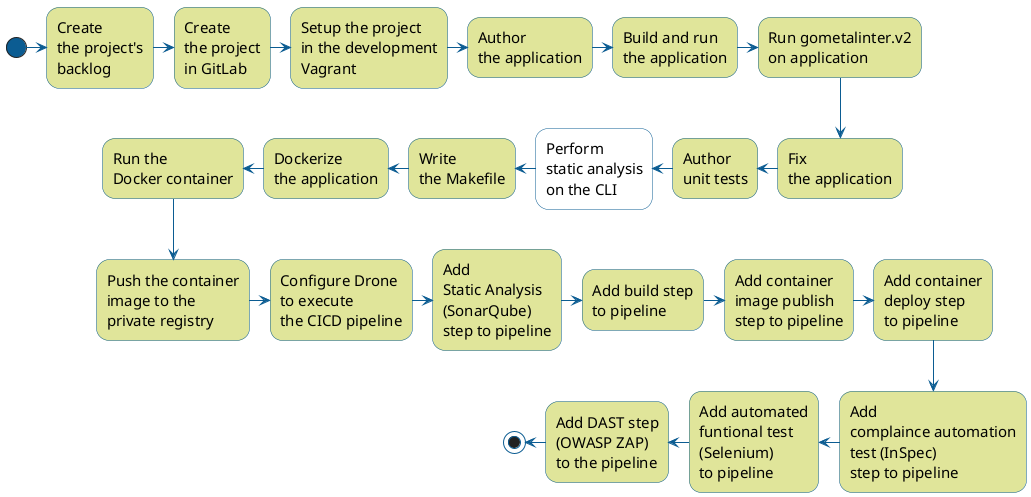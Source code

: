 @startuml
skinparam shadowing false

skinparam title {
  FontStyle "Thin"
  FontSize 30
}

skinparam activity {
  BorderColor #0B5C92
  BackgroundColor #e0e59a
  FontStyle "Thin"
  FontSize 15
}

skinparam activityDiamond {
  BorderColor #0B5C92
  BackgroundColor #e0e59a
  FontStyle "Thin"
  FontSize 15
}

skinparam activityStart {
  Color #0B5C92
}

skinparam activityEnd {
  Color #0B5C92
}

skinparam arrow {
  Color #0B5C92
}

skinparam note {
  BorderColor #0B5C92
  BackgroundColor #FEFECE
  FontStyle "Thin"
  FontSize 15
}

(*) -right->”Create\nthe project's\nbacklog”
-right->"Create\nthe project\nin GitLab"
-right->"Setup the project\nin the development\nVagrant"
-right->"Author\nthe application"
-right->"Build and run\nthe application"
-right->"Run gometalinter.v2\non application"
-down->"Fix\nthe application"
-left->"Author\nunit tests"
-left->"Perform\nstatic analysis\non the CLI" #FFFFFF
-left->"Write\nthe Makefile"
-left->"Dockerize\nthe application"
-left->"Run the\nDocker container"
-down->"Push the container\nimage to the\nprivate registry"
-right->"Configure Drone\nto execute\nthe CICD pipeline"
-right->"Add\nStatic Analysis\n(SonarQube)\nstep to pipeline"
-right->"Add build step\nto pipeline"
-right->"Add container\nimage publish\nstep to pipeline"
-right->"Add container\ndeploy step\nto pipeline"
-down->"Add\ncomplaince automation\ntest (InSpec)\nstep to pipeline"
-left->"Add automated\nfuntional test\n(Selenium)\nto pipeline"
-left->"Add DAST step\n(OWASP ZAP)\nto the pipeline"
-left-> (*)
@enduml
